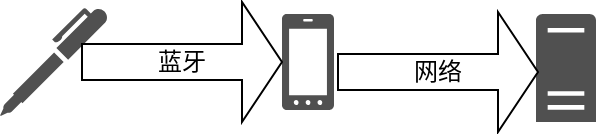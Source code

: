 <mxfile version="16.5.1" type="device"><diagram id="0Rex4R5TAQcoKdAxRzEM" name="第 1 页"><mxGraphModel dx="782" dy="549" grid="1" gridSize="10" guides="1" tooltips="1" connect="1" arrows="1" fold="1" page="1" pageScale="1" pageWidth="827" pageHeight="1169" math="0" shadow="0"><root><mxCell id="0"/><mxCell id="1" parent="0"/><mxCell id="47cuy-qNPshA8GQwD7zO-2" value="" style="sketch=0;pointerEvents=1;shadow=0;dashed=0;html=1;strokeColor=none;fillColor=#505050;labelPosition=center;verticalLabelPosition=bottom;verticalAlign=top;outlineConnect=0;align=center;shape=mxgraph.office.concepts.writing_pen;" vertex="1" parent="1"><mxGeometry x="48" y="136" width="54" height="54" as="geometry"/></mxCell><mxCell id="47cuy-qNPshA8GQwD7zO-3" value="" style="sketch=0;pointerEvents=1;shadow=0;dashed=0;html=1;strokeColor=none;fillColor=#505050;labelPosition=center;verticalLabelPosition=bottom;verticalAlign=top;outlineConnect=0;align=center;shape=mxgraph.office.devices.cell_phone_windows_phone_proportional;" vertex="1" parent="1"><mxGeometry x="189" y="139" width="26" height="48" as="geometry"/></mxCell><mxCell id="47cuy-qNPshA8GQwD7zO-4" value="" style="sketch=0;pointerEvents=1;shadow=0;dashed=0;html=1;strokeColor=none;fillColor=#505050;labelPosition=center;verticalLabelPosition=bottom;verticalAlign=top;outlineConnect=0;align=center;shape=mxgraph.office.servers.server_generic;" vertex="1" parent="1"><mxGeometry x="316" y="139" width="30" height="54" as="geometry"/></mxCell><mxCell id="47cuy-qNPshA8GQwD7zO-5" value="蓝牙" style="shape=singleArrow;whiteSpace=wrap;html=1;" vertex="1" parent="1"><mxGeometry x="89" y="133" width="100" height="60" as="geometry"/></mxCell><mxCell id="47cuy-qNPshA8GQwD7zO-6" value="网络" style="shape=singleArrow;whiteSpace=wrap;html=1;" vertex="1" parent="1"><mxGeometry x="217" y="138" width="100" height="60" as="geometry"/></mxCell></root></mxGraphModel></diagram></mxfile>